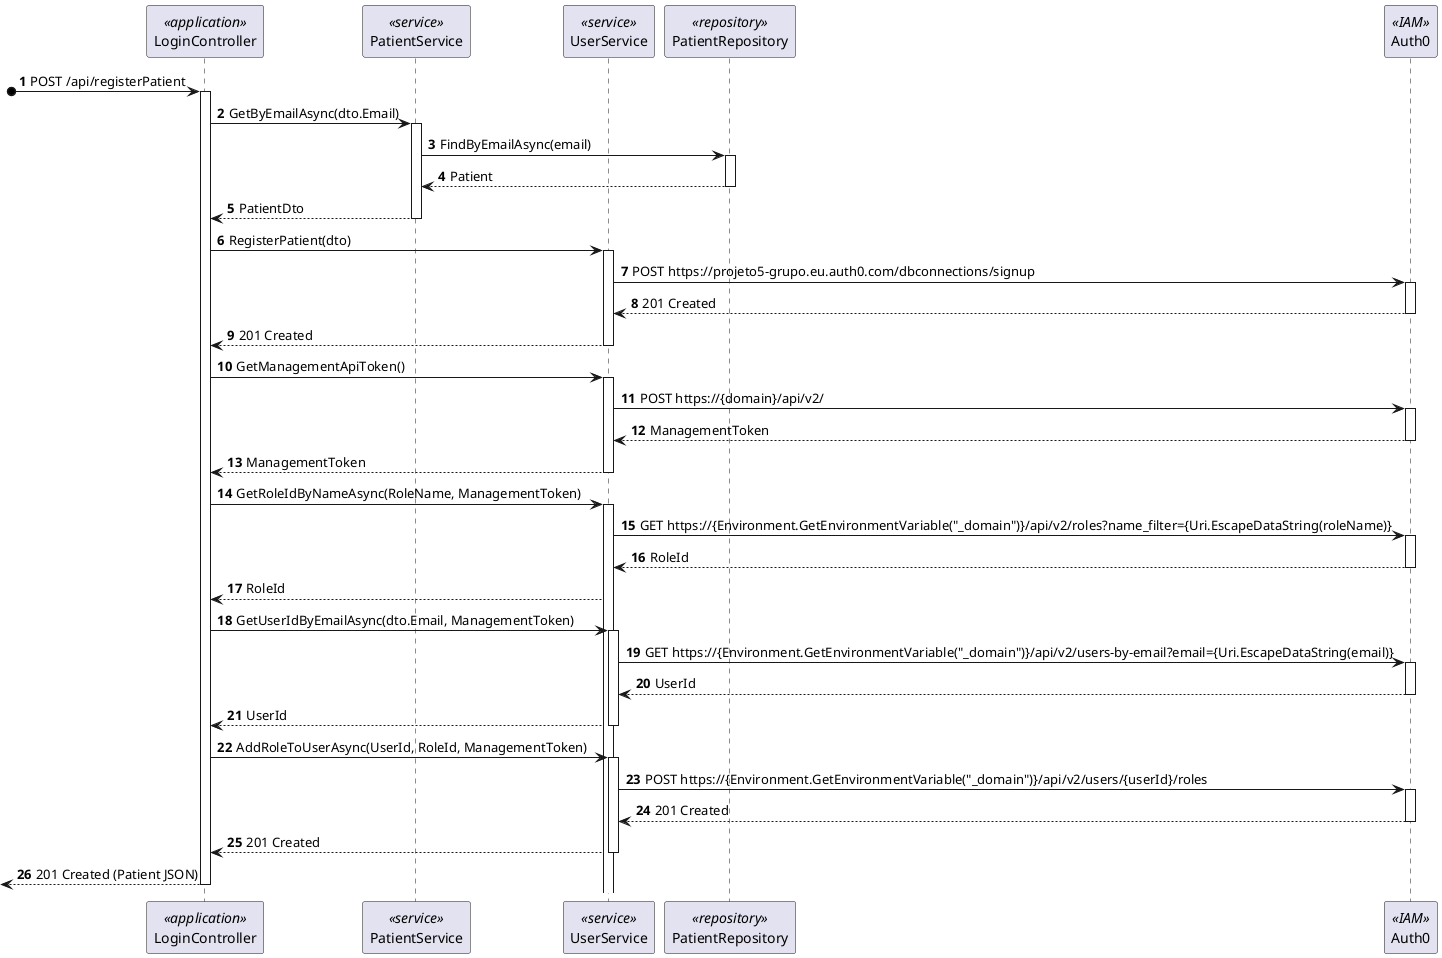 @startuml process-view
autonumber
participant SYS as "LoginController" <<application>>
participant ser as "PatientService" <<service>>
participant ser2 as "UserService" <<service>>
participant repo as "PatientRepository" <<repository>>
participant Auth0 as "Auth0" <<IAM>>
?o-> SYS : POST /api/registerPatient
activate SYS
SYS->ser : GetByEmailAsync(dto.Email)
activate ser
ser->repo:FindByEmailAsync(email)
activate repo

repo -->ser: Patient
deactivate repo
ser-->SYS: PatientDto
deactivate ser

SYS->ser2: RegisterPatient(dto)
activate ser2
ser2->Auth0: POST https://projeto5-grupo.eu.auth0.com/dbconnections/signup
activate Auth0
Auth0-->ser2: 201 Created
deactivate Auth0
ser2-->SYS: 201 Created
deactivate ser2
SYS-> ser2 : GetManagementApiToken()
activate ser2
ser2 -> Auth0: POST https://{domain}/api/v2/
activate Auth0
Auth0-->ser2: ManagementToken
deactivate Auth0
ser2-->SYS: ManagementToken
deactivate ser2
SYS->ser2: GetRoleIdByNameAsync(RoleName, ManagementToken)
activate ser2
ser2->Auth0:GET https://{Environment.GetEnvironmentVariable("_domain")}/api/v2/roles?name_filter={Uri.EscapeDataString(roleName)}
activate Auth0
Auth0-->ser2: RoleId
deactivate Auth0
ser2-->SYS: RoleId
SYS->ser2: GetUserIdByEmailAsync(dto.Email, ManagementToken)
activate ser2
ser2->Auth0: GET https://{Environment.GetEnvironmentVariable("_domain")}/api/v2/users-by-email?email={Uri.EscapeDataString(email)}
activate Auth0
Auth0-->ser2: UserId
deactivate Auth0
ser2-->SYS: UserId
deactivate ser2
SYS->ser2: AddRoleToUserAsync(UserId, RoleId, ManagementToken)
activate ser2
ser2->Auth0: POST https://{Environment.GetEnvironmentVariable("_domain")}/api/v2/users/{userId}/roles
activate Auth0
Auth0-->ser2: 201 Created
deactivate Auth0
ser2-->SYS: 201 Created
deactivate ser2
<-- SYS : 201 Created (Patient JSON)
deactivate SYS

@enduml